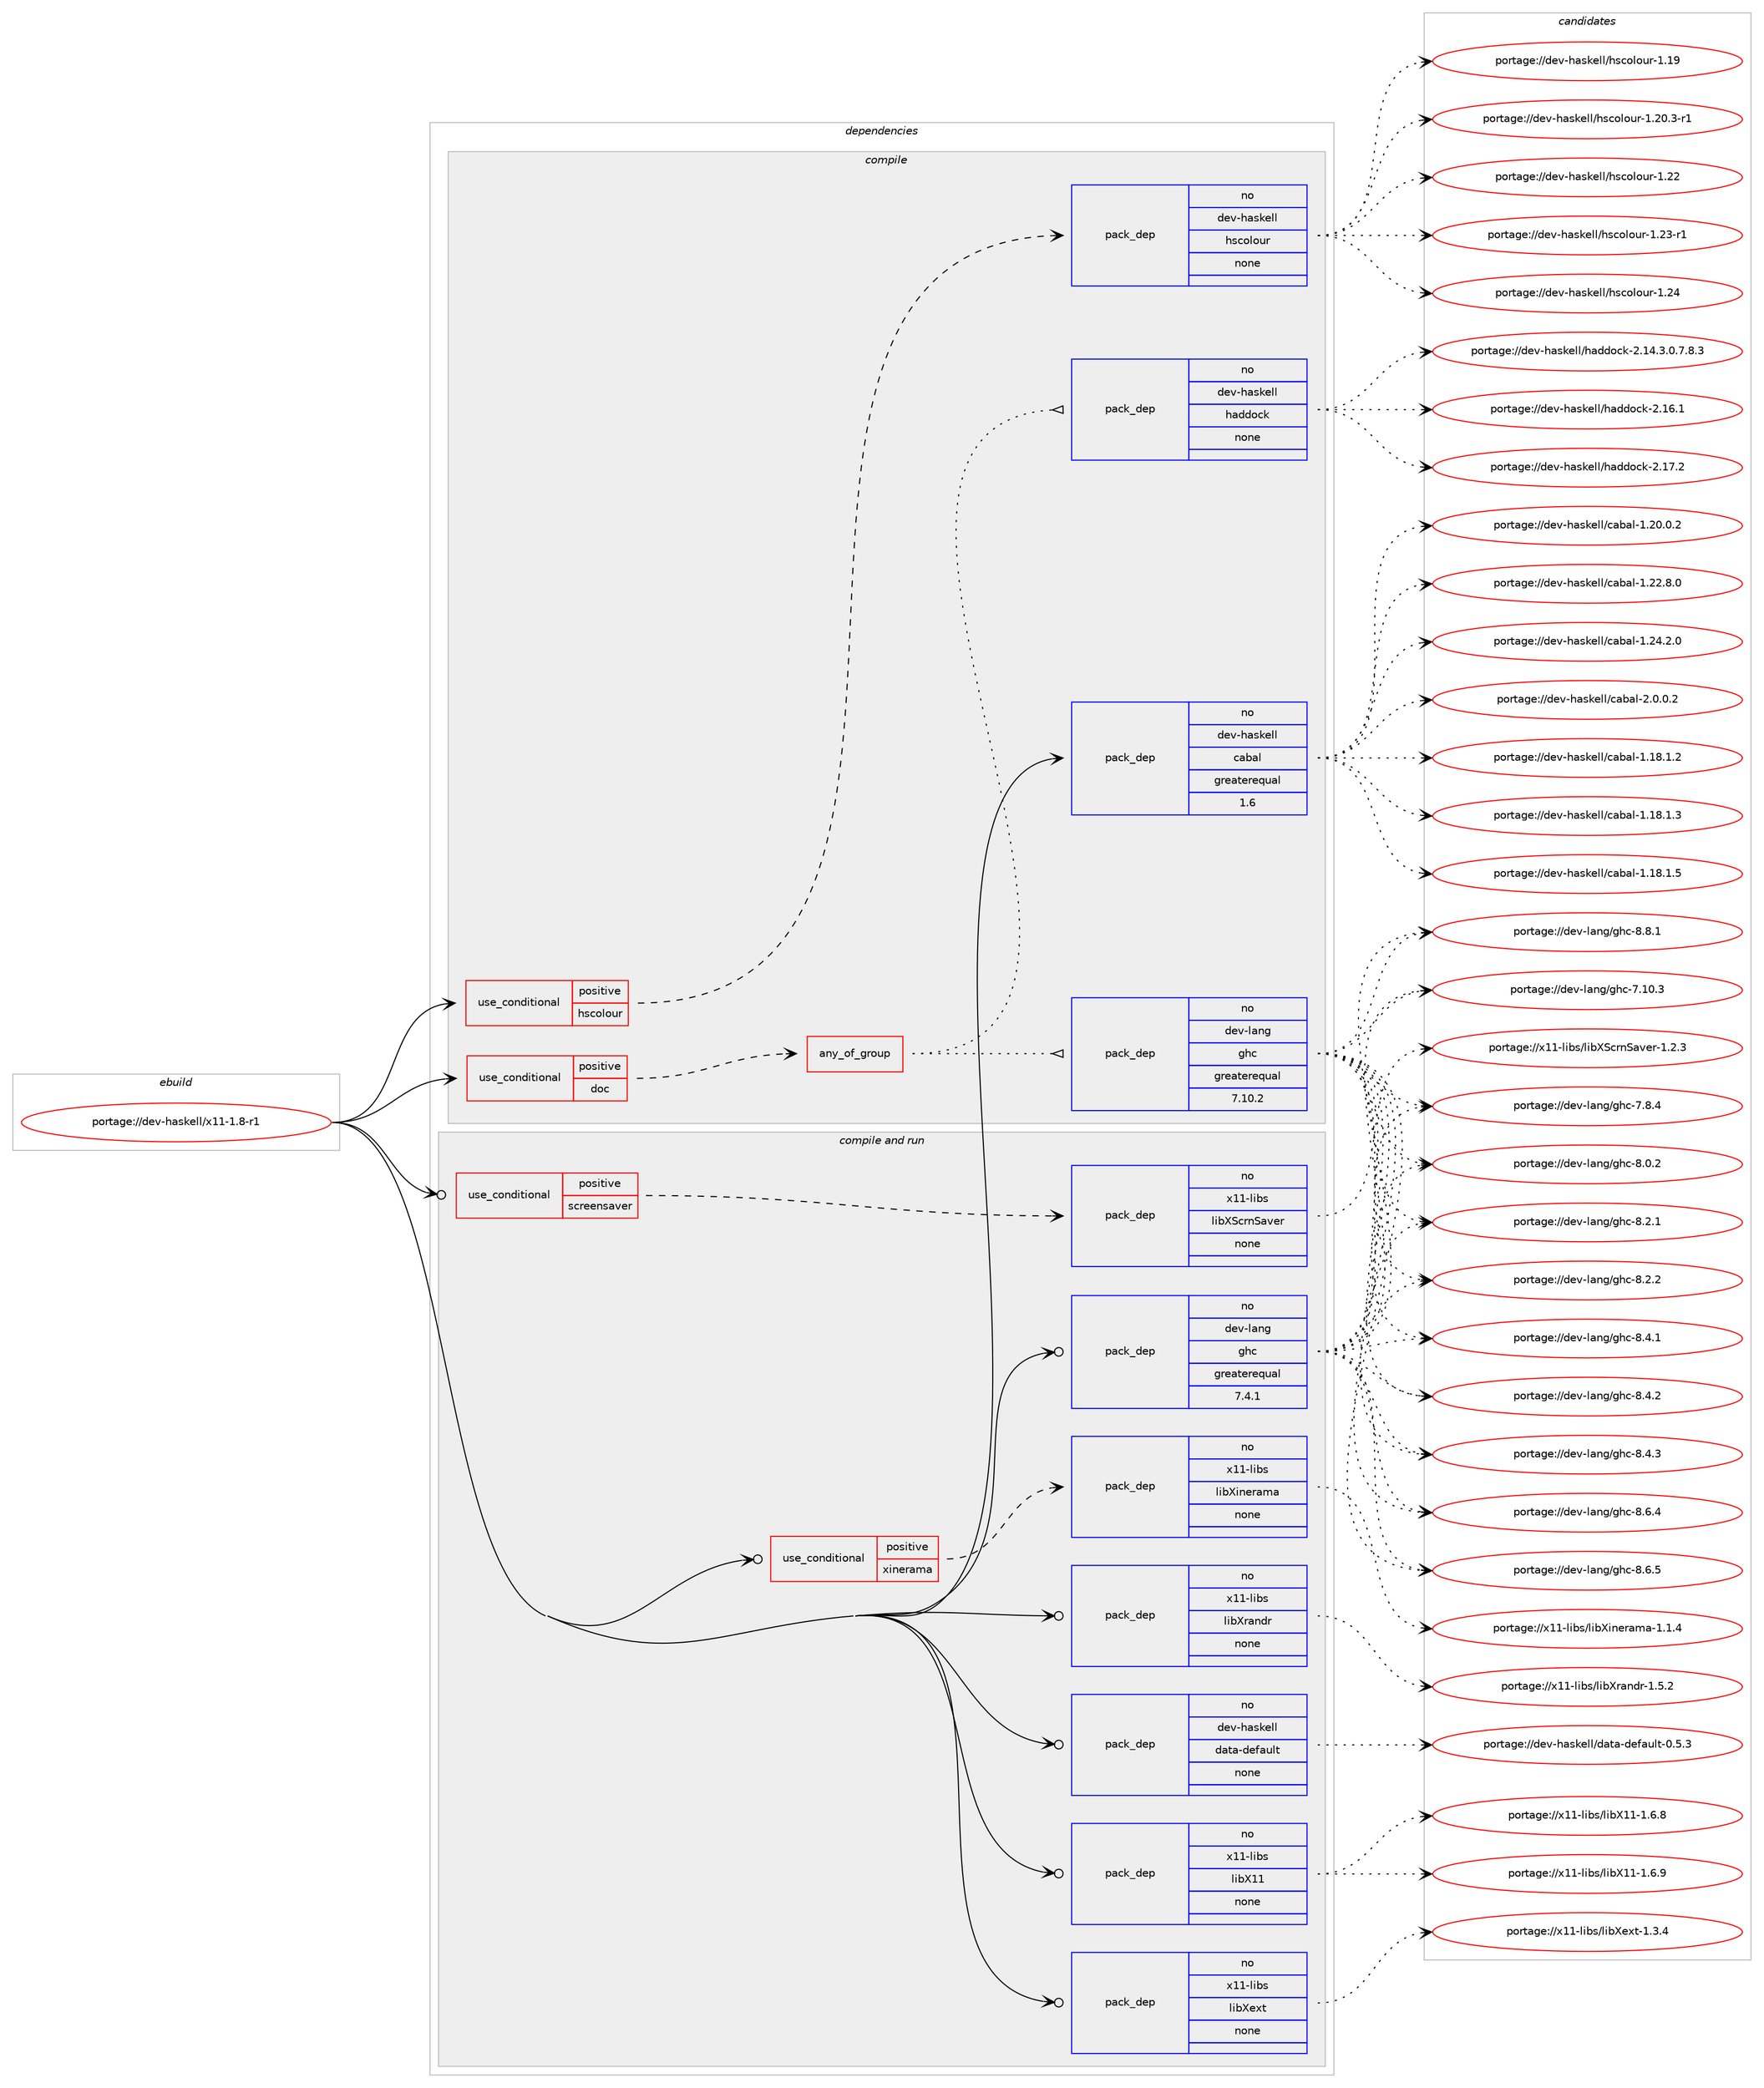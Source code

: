 digraph prolog {

# *************
# Graph options
# *************

newrank=true;
concentrate=true;
compound=true;
graph [rankdir=LR,fontname=Helvetica,fontsize=10,ranksep=1.5];#, ranksep=2.5, nodesep=0.2];
edge  [arrowhead=vee];
node  [fontname=Helvetica,fontsize=10];

# **********
# The ebuild
# **********

subgraph cluster_leftcol {
color=gray;
rank=same;
label=<<i>ebuild</i>>;
id [label="portage://dev-haskell/x11-1.8-r1", color=red, width=4, href="../dev-haskell/x11-1.8-r1.svg"];
}

# ****************
# The dependencies
# ****************

subgraph cluster_midcol {
color=gray;
label=<<i>dependencies</i>>;
subgraph cluster_compile {
fillcolor="#eeeeee";
style=filled;
label=<<i>compile</i>>;
subgraph cond17655 {
dependency83348 [label=<<TABLE BORDER="0" CELLBORDER="1" CELLSPACING="0" CELLPADDING="4"><TR><TD ROWSPAN="3" CELLPADDING="10">use_conditional</TD></TR><TR><TD>positive</TD></TR><TR><TD>doc</TD></TR></TABLE>>, shape=none, color=red];
subgraph any2569 {
dependency83349 [label=<<TABLE BORDER="0" CELLBORDER="1" CELLSPACING="0" CELLPADDING="4"><TR><TD CELLPADDING="10">any_of_group</TD></TR></TABLE>>, shape=none, color=red];subgraph pack63067 {
dependency83350 [label=<<TABLE BORDER="0" CELLBORDER="1" CELLSPACING="0" CELLPADDING="4" WIDTH="220"><TR><TD ROWSPAN="6" CELLPADDING="30">pack_dep</TD></TR><TR><TD WIDTH="110">no</TD></TR><TR><TD>dev-haskell</TD></TR><TR><TD>haddock</TD></TR><TR><TD>none</TD></TR><TR><TD></TD></TR></TABLE>>, shape=none, color=blue];
}
dependency83349:e -> dependency83350:w [weight=20,style="dotted",arrowhead="oinv"];
subgraph pack63068 {
dependency83351 [label=<<TABLE BORDER="0" CELLBORDER="1" CELLSPACING="0" CELLPADDING="4" WIDTH="220"><TR><TD ROWSPAN="6" CELLPADDING="30">pack_dep</TD></TR><TR><TD WIDTH="110">no</TD></TR><TR><TD>dev-lang</TD></TR><TR><TD>ghc</TD></TR><TR><TD>greaterequal</TD></TR><TR><TD>7.10.2</TD></TR></TABLE>>, shape=none, color=blue];
}
dependency83349:e -> dependency83351:w [weight=20,style="dotted",arrowhead="oinv"];
}
dependency83348:e -> dependency83349:w [weight=20,style="dashed",arrowhead="vee"];
}
id:e -> dependency83348:w [weight=20,style="solid",arrowhead="vee"];
subgraph cond17656 {
dependency83352 [label=<<TABLE BORDER="0" CELLBORDER="1" CELLSPACING="0" CELLPADDING="4"><TR><TD ROWSPAN="3" CELLPADDING="10">use_conditional</TD></TR><TR><TD>positive</TD></TR><TR><TD>hscolour</TD></TR></TABLE>>, shape=none, color=red];
subgraph pack63069 {
dependency83353 [label=<<TABLE BORDER="0" CELLBORDER="1" CELLSPACING="0" CELLPADDING="4" WIDTH="220"><TR><TD ROWSPAN="6" CELLPADDING="30">pack_dep</TD></TR><TR><TD WIDTH="110">no</TD></TR><TR><TD>dev-haskell</TD></TR><TR><TD>hscolour</TD></TR><TR><TD>none</TD></TR><TR><TD></TD></TR></TABLE>>, shape=none, color=blue];
}
dependency83352:e -> dependency83353:w [weight=20,style="dashed",arrowhead="vee"];
}
id:e -> dependency83352:w [weight=20,style="solid",arrowhead="vee"];
subgraph pack63070 {
dependency83354 [label=<<TABLE BORDER="0" CELLBORDER="1" CELLSPACING="0" CELLPADDING="4" WIDTH="220"><TR><TD ROWSPAN="6" CELLPADDING="30">pack_dep</TD></TR><TR><TD WIDTH="110">no</TD></TR><TR><TD>dev-haskell</TD></TR><TR><TD>cabal</TD></TR><TR><TD>greaterequal</TD></TR><TR><TD>1.6</TD></TR></TABLE>>, shape=none, color=blue];
}
id:e -> dependency83354:w [weight=20,style="solid",arrowhead="vee"];
}
subgraph cluster_compileandrun {
fillcolor="#eeeeee";
style=filled;
label=<<i>compile and run</i>>;
subgraph cond17657 {
dependency83355 [label=<<TABLE BORDER="0" CELLBORDER="1" CELLSPACING="0" CELLPADDING="4"><TR><TD ROWSPAN="3" CELLPADDING="10">use_conditional</TD></TR><TR><TD>positive</TD></TR><TR><TD>screensaver</TD></TR></TABLE>>, shape=none, color=red];
subgraph pack63071 {
dependency83356 [label=<<TABLE BORDER="0" CELLBORDER="1" CELLSPACING="0" CELLPADDING="4" WIDTH="220"><TR><TD ROWSPAN="6" CELLPADDING="30">pack_dep</TD></TR><TR><TD WIDTH="110">no</TD></TR><TR><TD>x11-libs</TD></TR><TR><TD>libXScrnSaver</TD></TR><TR><TD>none</TD></TR><TR><TD></TD></TR></TABLE>>, shape=none, color=blue];
}
dependency83355:e -> dependency83356:w [weight=20,style="dashed",arrowhead="vee"];
}
id:e -> dependency83355:w [weight=20,style="solid",arrowhead="odotvee"];
subgraph cond17658 {
dependency83357 [label=<<TABLE BORDER="0" CELLBORDER="1" CELLSPACING="0" CELLPADDING="4"><TR><TD ROWSPAN="3" CELLPADDING="10">use_conditional</TD></TR><TR><TD>positive</TD></TR><TR><TD>xinerama</TD></TR></TABLE>>, shape=none, color=red];
subgraph pack63072 {
dependency83358 [label=<<TABLE BORDER="0" CELLBORDER="1" CELLSPACING="0" CELLPADDING="4" WIDTH="220"><TR><TD ROWSPAN="6" CELLPADDING="30">pack_dep</TD></TR><TR><TD WIDTH="110">no</TD></TR><TR><TD>x11-libs</TD></TR><TR><TD>libXinerama</TD></TR><TR><TD>none</TD></TR><TR><TD></TD></TR></TABLE>>, shape=none, color=blue];
}
dependency83357:e -> dependency83358:w [weight=20,style="dashed",arrowhead="vee"];
}
id:e -> dependency83357:w [weight=20,style="solid",arrowhead="odotvee"];
subgraph pack63073 {
dependency83359 [label=<<TABLE BORDER="0" CELLBORDER="1" CELLSPACING="0" CELLPADDING="4" WIDTH="220"><TR><TD ROWSPAN="6" CELLPADDING="30">pack_dep</TD></TR><TR><TD WIDTH="110">no</TD></TR><TR><TD>dev-haskell</TD></TR><TR><TD>data-default</TD></TR><TR><TD>none</TD></TR><TR><TD></TD></TR></TABLE>>, shape=none, color=blue];
}
id:e -> dependency83359:w [weight=20,style="solid",arrowhead="odotvee"];
subgraph pack63074 {
dependency83360 [label=<<TABLE BORDER="0" CELLBORDER="1" CELLSPACING="0" CELLPADDING="4" WIDTH="220"><TR><TD ROWSPAN="6" CELLPADDING="30">pack_dep</TD></TR><TR><TD WIDTH="110">no</TD></TR><TR><TD>dev-lang</TD></TR><TR><TD>ghc</TD></TR><TR><TD>greaterequal</TD></TR><TR><TD>7.4.1</TD></TR></TABLE>>, shape=none, color=blue];
}
id:e -> dependency83360:w [weight=20,style="solid",arrowhead="odotvee"];
subgraph pack63075 {
dependency83361 [label=<<TABLE BORDER="0" CELLBORDER="1" CELLSPACING="0" CELLPADDING="4" WIDTH="220"><TR><TD ROWSPAN="6" CELLPADDING="30">pack_dep</TD></TR><TR><TD WIDTH="110">no</TD></TR><TR><TD>x11-libs</TD></TR><TR><TD>libX11</TD></TR><TR><TD>none</TD></TR><TR><TD></TD></TR></TABLE>>, shape=none, color=blue];
}
id:e -> dependency83361:w [weight=20,style="solid",arrowhead="odotvee"];
subgraph pack63076 {
dependency83362 [label=<<TABLE BORDER="0" CELLBORDER="1" CELLSPACING="0" CELLPADDING="4" WIDTH="220"><TR><TD ROWSPAN="6" CELLPADDING="30">pack_dep</TD></TR><TR><TD WIDTH="110">no</TD></TR><TR><TD>x11-libs</TD></TR><TR><TD>libXext</TD></TR><TR><TD>none</TD></TR><TR><TD></TD></TR></TABLE>>, shape=none, color=blue];
}
id:e -> dependency83362:w [weight=20,style="solid",arrowhead="odotvee"];
subgraph pack63077 {
dependency83363 [label=<<TABLE BORDER="0" CELLBORDER="1" CELLSPACING="0" CELLPADDING="4" WIDTH="220"><TR><TD ROWSPAN="6" CELLPADDING="30">pack_dep</TD></TR><TR><TD WIDTH="110">no</TD></TR><TR><TD>x11-libs</TD></TR><TR><TD>libXrandr</TD></TR><TR><TD>none</TD></TR><TR><TD></TD></TR></TABLE>>, shape=none, color=blue];
}
id:e -> dependency83363:w [weight=20,style="solid",arrowhead="odotvee"];
}
subgraph cluster_run {
fillcolor="#eeeeee";
style=filled;
label=<<i>run</i>>;
}
}

# **************
# The candidates
# **************

subgraph cluster_choices {
rank=same;
color=gray;
label=<<i>candidates</i>>;

subgraph choice63067 {
color=black;
nodesep=1;
choiceportage1001011184510497115107101108108471049710010011199107455046495246514648465546564651 [label="portage://dev-haskell/haddock-2.14.3.0.7.8.3", color=red, width=4,href="../dev-haskell/haddock-2.14.3.0.7.8.3.svg"];
choiceportage100101118451049711510710110810847104971001001119910745504649544649 [label="portage://dev-haskell/haddock-2.16.1", color=red, width=4,href="../dev-haskell/haddock-2.16.1.svg"];
choiceportage100101118451049711510710110810847104971001001119910745504649554650 [label="portage://dev-haskell/haddock-2.17.2", color=red, width=4,href="../dev-haskell/haddock-2.17.2.svg"];
dependency83350:e -> choiceportage1001011184510497115107101108108471049710010011199107455046495246514648465546564651:w [style=dotted,weight="100"];
dependency83350:e -> choiceportage100101118451049711510710110810847104971001001119910745504649544649:w [style=dotted,weight="100"];
dependency83350:e -> choiceportage100101118451049711510710110810847104971001001119910745504649554650:w [style=dotted,weight="100"];
}
subgraph choice63068 {
color=black;
nodesep=1;
choiceportage1001011184510897110103471031049945554649484651 [label="portage://dev-lang/ghc-7.10.3", color=red, width=4,href="../dev-lang/ghc-7.10.3.svg"];
choiceportage10010111845108971101034710310499455546564652 [label="portage://dev-lang/ghc-7.8.4", color=red, width=4,href="../dev-lang/ghc-7.8.4.svg"];
choiceportage10010111845108971101034710310499455646484650 [label="portage://dev-lang/ghc-8.0.2", color=red, width=4,href="../dev-lang/ghc-8.0.2.svg"];
choiceportage10010111845108971101034710310499455646504649 [label="portage://dev-lang/ghc-8.2.1", color=red, width=4,href="../dev-lang/ghc-8.2.1.svg"];
choiceportage10010111845108971101034710310499455646504650 [label="portage://dev-lang/ghc-8.2.2", color=red, width=4,href="../dev-lang/ghc-8.2.2.svg"];
choiceportage10010111845108971101034710310499455646524649 [label="portage://dev-lang/ghc-8.4.1", color=red, width=4,href="../dev-lang/ghc-8.4.1.svg"];
choiceportage10010111845108971101034710310499455646524650 [label="portage://dev-lang/ghc-8.4.2", color=red, width=4,href="../dev-lang/ghc-8.4.2.svg"];
choiceportage10010111845108971101034710310499455646524651 [label="portage://dev-lang/ghc-8.4.3", color=red, width=4,href="../dev-lang/ghc-8.4.3.svg"];
choiceportage10010111845108971101034710310499455646544652 [label="portage://dev-lang/ghc-8.6.4", color=red, width=4,href="../dev-lang/ghc-8.6.4.svg"];
choiceportage10010111845108971101034710310499455646544653 [label="portage://dev-lang/ghc-8.6.5", color=red, width=4,href="../dev-lang/ghc-8.6.5.svg"];
choiceportage10010111845108971101034710310499455646564649 [label="portage://dev-lang/ghc-8.8.1", color=red, width=4,href="../dev-lang/ghc-8.8.1.svg"];
dependency83351:e -> choiceportage1001011184510897110103471031049945554649484651:w [style=dotted,weight="100"];
dependency83351:e -> choiceportage10010111845108971101034710310499455546564652:w [style=dotted,weight="100"];
dependency83351:e -> choiceportage10010111845108971101034710310499455646484650:w [style=dotted,weight="100"];
dependency83351:e -> choiceportage10010111845108971101034710310499455646504649:w [style=dotted,weight="100"];
dependency83351:e -> choiceportage10010111845108971101034710310499455646504650:w [style=dotted,weight="100"];
dependency83351:e -> choiceportage10010111845108971101034710310499455646524649:w [style=dotted,weight="100"];
dependency83351:e -> choiceportage10010111845108971101034710310499455646524650:w [style=dotted,weight="100"];
dependency83351:e -> choiceportage10010111845108971101034710310499455646524651:w [style=dotted,weight="100"];
dependency83351:e -> choiceportage10010111845108971101034710310499455646544652:w [style=dotted,weight="100"];
dependency83351:e -> choiceportage10010111845108971101034710310499455646544653:w [style=dotted,weight="100"];
dependency83351:e -> choiceportage10010111845108971101034710310499455646564649:w [style=dotted,weight="100"];
}
subgraph choice63069 {
color=black;
nodesep=1;
choiceportage100101118451049711510710110810847104115991111081111171144549464957 [label="portage://dev-haskell/hscolour-1.19", color=red, width=4,href="../dev-haskell/hscolour-1.19.svg"];
choiceportage10010111845104971151071011081084710411599111108111117114454946504846514511449 [label="portage://dev-haskell/hscolour-1.20.3-r1", color=red, width=4,href="../dev-haskell/hscolour-1.20.3-r1.svg"];
choiceportage100101118451049711510710110810847104115991111081111171144549465050 [label="portage://dev-haskell/hscolour-1.22", color=red, width=4,href="../dev-haskell/hscolour-1.22.svg"];
choiceportage1001011184510497115107101108108471041159911110811111711445494650514511449 [label="portage://dev-haskell/hscolour-1.23-r1", color=red, width=4,href="../dev-haskell/hscolour-1.23-r1.svg"];
choiceportage100101118451049711510710110810847104115991111081111171144549465052 [label="portage://dev-haskell/hscolour-1.24", color=red, width=4,href="../dev-haskell/hscolour-1.24.svg"];
dependency83353:e -> choiceportage100101118451049711510710110810847104115991111081111171144549464957:w [style=dotted,weight="100"];
dependency83353:e -> choiceportage10010111845104971151071011081084710411599111108111117114454946504846514511449:w [style=dotted,weight="100"];
dependency83353:e -> choiceportage100101118451049711510710110810847104115991111081111171144549465050:w [style=dotted,weight="100"];
dependency83353:e -> choiceportage1001011184510497115107101108108471041159911110811111711445494650514511449:w [style=dotted,weight="100"];
dependency83353:e -> choiceportage100101118451049711510710110810847104115991111081111171144549465052:w [style=dotted,weight="100"];
}
subgraph choice63070 {
color=black;
nodesep=1;
choiceportage10010111845104971151071011081084799979897108454946495646494650 [label="portage://dev-haskell/cabal-1.18.1.2", color=red, width=4,href="../dev-haskell/cabal-1.18.1.2.svg"];
choiceportage10010111845104971151071011081084799979897108454946495646494651 [label="portage://dev-haskell/cabal-1.18.1.3", color=red, width=4,href="../dev-haskell/cabal-1.18.1.3.svg"];
choiceportage10010111845104971151071011081084799979897108454946495646494653 [label="portage://dev-haskell/cabal-1.18.1.5", color=red, width=4,href="../dev-haskell/cabal-1.18.1.5.svg"];
choiceportage10010111845104971151071011081084799979897108454946504846484650 [label="portage://dev-haskell/cabal-1.20.0.2", color=red, width=4,href="../dev-haskell/cabal-1.20.0.2.svg"];
choiceportage10010111845104971151071011081084799979897108454946505046564648 [label="portage://dev-haskell/cabal-1.22.8.0", color=red, width=4,href="../dev-haskell/cabal-1.22.8.0.svg"];
choiceportage10010111845104971151071011081084799979897108454946505246504648 [label="portage://dev-haskell/cabal-1.24.2.0", color=red, width=4,href="../dev-haskell/cabal-1.24.2.0.svg"];
choiceportage100101118451049711510710110810847999798971084550464846484650 [label="portage://dev-haskell/cabal-2.0.0.2", color=red, width=4,href="../dev-haskell/cabal-2.0.0.2.svg"];
dependency83354:e -> choiceportage10010111845104971151071011081084799979897108454946495646494650:w [style=dotted,weight="100"];
dependency83354:e -> choiceportage10010111845104971151071011081084799979897108454946495646494651:w [style=dotted,weight="100"];
dependency83354:e -> choiceportage10010111845104971151071011081084799979897108454946495646494653:w [style=dotted,weight="100"];
dependency83354:e -> choiceportage10010111845104971151071011081084799979897108454946504846484650:w [style=dotted,weight="100"];
dependency83354:e -> choiceportage10010111845104971151071011081084799979897108454946505046564648:w [style=dotted,weight="100"];
dependency83354:e -> choiceportage10010111845104971151071011081084799979897108454946505246504648:w [style=dotted,weight="100"];
dependency83354:e -> choiceportage100101118451049711510710110810847999798971084550464846484650:w [style=dotted,weight="100"];
}
subgraph choice63071 {
color=black;
nodesep=1;
choiceportage1204949451081059811547108105988883991141108397118101114454946504651 [label="portage://x11-libs/libXScrnSaver-1.2.3", color=red, width=4,href="../x11-libs/libXScrnSaver-1.2.3.svg"];
dependency83356:e -> choiceportage1204949451081059811547108105988883991141108397118101114454946504651:w [style=dotted,weight="100"];
}
subgraph choice63072 {
color=black;
nodesep=1;
choiceportage120494945108105981154710810598881051101011149710997454946494652 [label="portage://x11-libs/libXinerama-1.1.4", color=red, width=4,href="../x11-libs/libXinerama-1.1.4.svg"];
dependency83358:e -> choiceportage120494945108105981154710810598881051101011149710997454946494652:w [style=dotted,weight="100"];
}
subgraph choice63073 {
color=black;
nodesep=1;
choiceportage10010111845104971151071011081084710097116974510010110297117108116454846534651 [label="portage://dev-haskell/data-default-0.5.3", color=red, width=4,href="../dev-haskell/data-default-0.5.3.svg"];
dependency83359:e -> choiceportage10010111845104971151071011081084710097116974510010110297117108116454846534651:w [style=dotted,weight="100"];
}
subgraph choice63074 {
color=black;
nodesep=1;
choiceportage1001011184510897110103471031049945554649484651 [label="portage://dev-lang/ghc-7.10.3", color=red, width=4,href="../dev-lang/ghc-7.10.3.svg"];
choiceportage10010111845108971101034710310499455546564652 [label="portage://dev-lang/ghc-7.8.4", color=red, width=4,href="../dev-lang/ghc-7.8.4.svg"];
choiceportage10010111845108971101034710310499455646484650 [label="portage://dev-lang/ghc-8.0.2", color=red, width=4,href="../dev-lang/ghc-8.0.2.svg"];
choiceportage10010111845108971101034710310499455646504649 [label="portage://dev-lang/ghc-8.2.1", color=red, width=4,href="../dev-lang/ghc-8.2.1.svg"];
choiceportage10010111845108971101034710310499455646504650 [label="portage://dev-lang/ghc-8.2.2", color=red, width=4,href="../dev-lang/ghc-8.2.2.svg"];
choiceportage10010111845108971101034710310499455646524649 [label="portage://dev-lang/ghc-8.4.1", color=red, width=4,href="../dev-lang/ghc-8.4.1.svg"];
choiceportage10010111845108971101034710310499455646524650 [label="portage://dev-lang/ghc-8.4.2", color=red, width=4,href="../dev-lang/ghc-8.4.2.svg"];
choiceportage10010111845108971101034710310499455646524651 [label="portage://dev-lang/ghc-8.4.3", color=red, width=4,href="../dev-lang/ghc-8.4.3.svg"];
choiceportage10010111845108971101034710310499455646544652 [label="portage://dev-lang/ghc-8.6.4", color=red, width=4,href="../dev-lang/ghc-8.6.4.svg"];
choiceportage10010111845108971101034710310499455646544653 [label="portage://dev-lang/ghc-8.6.5", color=red, width=4,href="../dev-lang/ghc-8.6.5.svg"];
choiceportage10010111845108971101034710310499455646564649 [label="portage://dev-lang/ghc-8.8.1", color=red, width=4,href="../dev-lang/ghc-8.8.1.svg"];
dependency83360:e -> choiceportage1001011184510897110103471031049945554649484651:w [style=dotted,weight="100"];
dependency83360:e -> choiceportage10010111845108971101034710310499455546564652:w [style=dotted,weight="100"];
dependency83360:e -> choiceportage10010111845108971101034710310499455646484650:w [style=dotted,weight="100"];
dependency83360:e -> choiceportage10010111845108971101034710310499455646504649:w [style=dotted,weight="100"];
dependency83360:e -> choiceportage10010111845108971101034710310499455646504650:w [style=dotted,weight="100"];
dependency83360:e -> choiceportage10010111845108971101034710310499455646524649:w [style=dotted,weight="100"];
dependency83360:e -> choiceportage10010111845108971101034710310499455646524650:w [style=dotted,weight="100"];
dependency83360:e -> choiceportage10010111845108971101034710310499455646524651:w [style=dotted,weight="100"];
dependency83360:e -> choiceportage10010111845108971101034710310499455646544652:w [style=dotted,weight="100"];
dependency83360:e -> choiceportage10010111845108971101034710310499455646544653:w [style=dotted,weight="100"];
dependency83360:e -> choiceportage10010111845108971101034710310499455646564649:w [style=dotted,weight="100"];
}
subgraph choice63075 {
color=black;
nodesep=1;
choiceportage120494945108105981154710810598884949454946544656 [label="portage://x11-libs/libX11-1.6.8", color=red, width=4,href="../x11-libs/libX11-1.6.8.svg"];
choiceportage120494945108105981154710810598884949454946544657 [label="portage://x11-libs/libX11-1.6.9", color=red, width=4,href="../x11-libs/libX11-1.6.9.svg"];
dependency83361:e -> choiceportage120494945108105981154710810598884949454946544656:w [style=dotted,weight="100"];
dependency83361:e -> choiceportage120494945108105981154710810598884949454946544657:w [style=dotted,weight="100"];
}
subgraph choice63076 {
color=black;
nodesep=1;
choiceportage12049494510810598115471081059888101120116454946514652 [label="portage://x11-libs/libXext-1.3.4", color=red, width=4,href="../x11-libs/libXext-1.3.4.svg"];
dependency83362:e -> choiceportage12049494510810598115471081059888101120116454946514652:w [style=dotted,weight="100"];
}
subgraph choice63077 {
color=black;
nodesep=1;
choiceportage1204949451081059811547108105988811497110100114454946534650 [label="portage://x11-libs/libXrandr-1.5.2", color=red, width=4,href="../x11-libs/libXrandr-1.5.2.svg"];
dependency83363:e -> choiceportage1204949451081059811547108105988811497110100114454946534650:w [style=dotted,weight="100"];
}
}

}
